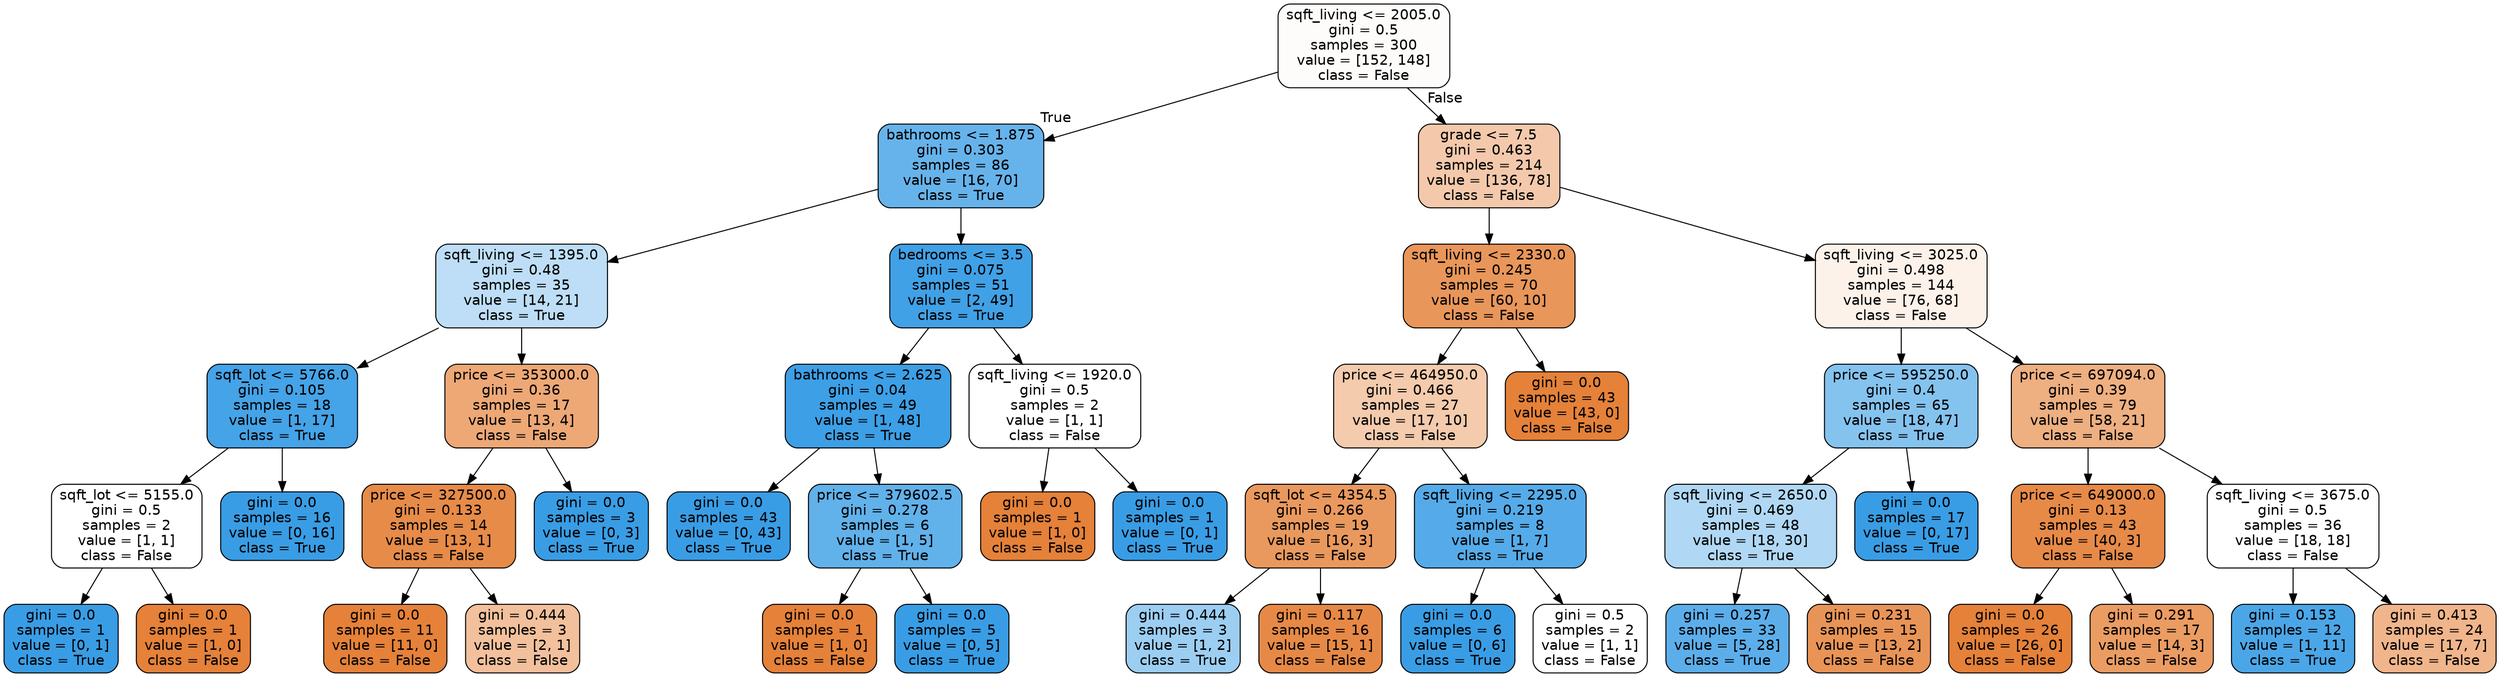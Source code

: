 digraph Tree {
node [shape=box, style="filled, rounded", color="black", fontname=helvetica] ;
edge [fontname=helvetica] ;
0 [label="sqft_living <= 2005.0\ngini = 0.5\nsamples = 300\nvalue = [152, 148]\nclass = False", fillcolor="#fefcfa"] ;
1 [label="bathrooms <= 1.875\ngini = 0.303\nsamples = 86\nvalue = [16, 70]\nclass = True", fillcolor="#66b3eb"] ;
0 -> 1 [labeldistance=2.5, labelangle=45, headlabel="True"] ;
2 [label="sqft_living <= 1395.0\ngini = 0.48\nsamples = 35\nvalue = [14, 21]\nclass = True", fillcolor="#bddef6"] ;
1 -> 2 ;
3 [label="sqft_lot <= 5766.0\ngini = 0.105\nsamples = 18\nvalue = [1, 17]\nclass = True", fillcolor="#45a3e7"] ;
2 -> 3 ;
4 [label="sqft_lot <= 5155.0\ngini = 0.5\nsamples = 2\nvalue = [1, 1]\nclass = False", fillcolor="#ffffff"] ;
3 -> 4 ;
5 [label="gini = 0.0\nsamples = 1\nvalue = [0, 1]\nclass = True", fillcolor="#399de5"] ;
4 -> 5 ;
6 [label="gini = 0.0\nsamples = 1\nvalue = [1, 0]\nclass = False", fillcolor="#e58139"] ;
4 -> 6 ;
7 [label="gini = 0.0\nsamples = 16\nvalue = [0, 16]\nclass = True", fillcolor="#399de5"] ;
3 -> 7 ;
8 [label="price <= 353000.0\ngini = 0.36\nsamples = 17\nvalue = [13, 4]\nclass = False", fillcolor="#eda876"] ;
2 -> 8 ;
9 [label="price <= 327500.0\ngini = 0.133\nsamples = 14\nvalue = [13, 1]\nclass = False", fillcolor="#e78b48"] ;
8 -> 9 ;
10 [label="gini = 0.0\nsamples = 11\nvalue = [11, 0]\nclass = False", fillcolor="#e58139"] ;
9 -> 10 ;
11 [label="gini = 0.444\nsamples = 3\nvalue = [2, 1]\nclass = False", fillcolor="#f2c09c"] ;
9 -> 11 ;
12 [label="gini = 0.0\nsamples = 3\nvalue = [0, 3]\nclass = True", fillcolor="#399de5"] ;
8 -> 12 ;
13 [label="bedrooms <= 3.5\ngini = 0.075\nsamples = 51\nvalue = [2, 49]\nclass = True", fillcolor="#41a1e6"] ;
1 -> 13 ;
14 [label="bathrooms <= 2.625\ngini = 0.04\nsamples = 49\nvalue = [1, 48]\nclass = True", fillcolor="#3d9fe6"] ;
13 -> 14 ;
15 [label="gini = 0.0\nsamples = 43\nvalue = [0, 43]\nclass = True", fillcolor="#399de5"] ;
14 -> 15 ;
16 [label="price <= 379602.5\ngini = 0.278\nsamples = 6\nvalue = [1, 5]\nclass = True", fillcolor="#61b1ea"] ;
14 -> 16 ;
17 [label="gini = 0.0\nsamples = 1\nvalue = [1, 0]\nclass = False", fillcolor="#e58139"] ;
16 -> 17 ;
18 [label="gini = 0.0\nsamples = 5\nvalue = [0, 5]\nclass = True", fillcolor="#399de5"] ;
16 -> 18 ;
19 [label="sqft_living <= 1920.0\ngini = 0.5\nsamples = 2\nvalue = [1, 1]\nclass = False", fillcolor="#ffffff"] ;
13 -> 19 ;
20 [label="gini = 0.0\nsamples = 1\nvalue = [1, 0]\nclass = False", fillcolor="#e58139"] ;
19 -> 20 ;
21 [label="gini = 0.0\nsamples = 1\nvalue = [0, 1]\nclass = True", fillcolor="#399de5"] ;
19 -> 21 ;
22 [label="grade <= 7.5\ngini = 0.463\nsamples = 214\nvalue = [136, 78]\nclass = False", fillcolor="#f4c9ab"] ;
0 -> 22 [labeldistance=2.5, labelangle=-45, headlabel="False"] ;
23 [label="sqft_living <= 2330.0\ngini = 0.245\nsamples = 70\nvalue = [60, 10]\nclass = False", fillcolor="#e9965a"] ;
22 -> 23 ;
24 [label="price <= 464950.0\ngini = 0.466\nsamples = 27\nvalue = [17, 10]\nclass = False", fillcolor="#f4cbad"] ;
23 -> 24 ;
25 [label="sqft_lot <= 4354.5\ngini = 0.266\nsamples = 19\nvalue = [16, 3]\nclass = False", fillcolor="#ea995e"] ;
24 -> 25 ;
26 [label="gini = 0.444\nsamples = 3\nvalue = [1, 2]\nclass = True", fillcolor="#9ccef2"] ;
25 -> 26 ;
27 [label="gini = 0.117\nsamples = 16\nvalue = [15, 1]\nclass = False", fillcolor="#e78946"] ;
25 -> 27 ;
28 [label="sqft_living <= 2295.0\ngini = 0.219\nsamples = 8\nvalue = [1, 7]\nclass = True", fillcolor="#55abe9"] ;
24 -> 28 ;
29 [label="gini = 0.0\nsamples = 6\nvalue = [0, 6]\nclass = True", fillcolor="#399de5"] ;
28 -> 29 ;
30 [label="gini = 0.5\nsamples = 2\nvalue = [1, 1]\nclass = False", fillcolor="#ffffff"] ;
28 -> 30 ;
31 [label="gini = 0.0\nsamples = 43\nvalue = [43, 0]\nclass = False", fillcolor="#e58139"] ;
23 -> 31 ;
32 [label="sqft_living <= 3025.0\ngini = 0.498\nsamples = 144\nvalue = [76, 68]\nclass = False", fillcolor="#fcf2ea"] ;
22 -> 32 ;
33 [label="price <= 595250.0\ngini = 0.4\nsamples = 65\nvalue = [18, 47]\nclass = True", fillcolor="#85c3ef"] ;
32 -> 33 ;
34 [label="sqft_living <= 2650.0\ngini = 0.469\nsamples = 48\nvalue = [18, 30]\nclass = True", fillcolor="#b0d8f5"] ;
33 -> 34 ;
35 [label="gini = 0.257\nsamples = 33\nvalue = [5, 28]\nclass = True", fillcolor="#5caeea"] ;
34 -> 35 ;
36 [label="gini = 0.231\nsamples = 15\nvalue = [13, 2]\nclass = False", fillcolor="#e99457"] ;
34 -> 36 ;
37 [label="gini = 0.0\nsamples = 17\nvalue = [0, 17]\nclass = True", fillcolor="#399de5"] ;
33 -> 37 ;
38 [label="price <= 697094.0\ngini = 0.39\nsamples = 79\nvalue = [58, 21]\nclass = False", fillcolor="#eeaf81"] ;
32 -> 38 ;
39 [label="price <= 649000.0\ngini = 0.13\nsamples = 43\nvalue = [40, 3]\nclass = False", fillcolor="#e78a48"] ;
38 -> 39 ;
40 [label="gini = 0.0\nsamples = 26\nvalue = [26, 0]\nclass = False", fillcolor="#e58139"] ;
39 -> 40 ;
41 [label="gini = 0.291\nsamples = 17\nvalue = [14, 3]\nclass = False", fillcolor="#eb9c63"] ;
39 -> 41 ;
42 [label="sqft_living <= 3675.0\ngini = 0.5\nsamples = 36\nvalue = [18, 18]\nclass = False", fillcolor="#ffffff"] ;
38 -> 42 ;
43 [label="gini = 0.153\nsamples = 12\nvalue = [1, 11]\nclass = True", fillcolor="#4ba6e7"] ;
42 -> 43 ;
44 [label="gini = 0.413\nsamples = 24\nvalue = [17, 7]\nclass = False", fillcolor="#f0b58b"] ;
42 -> 44 ;
}